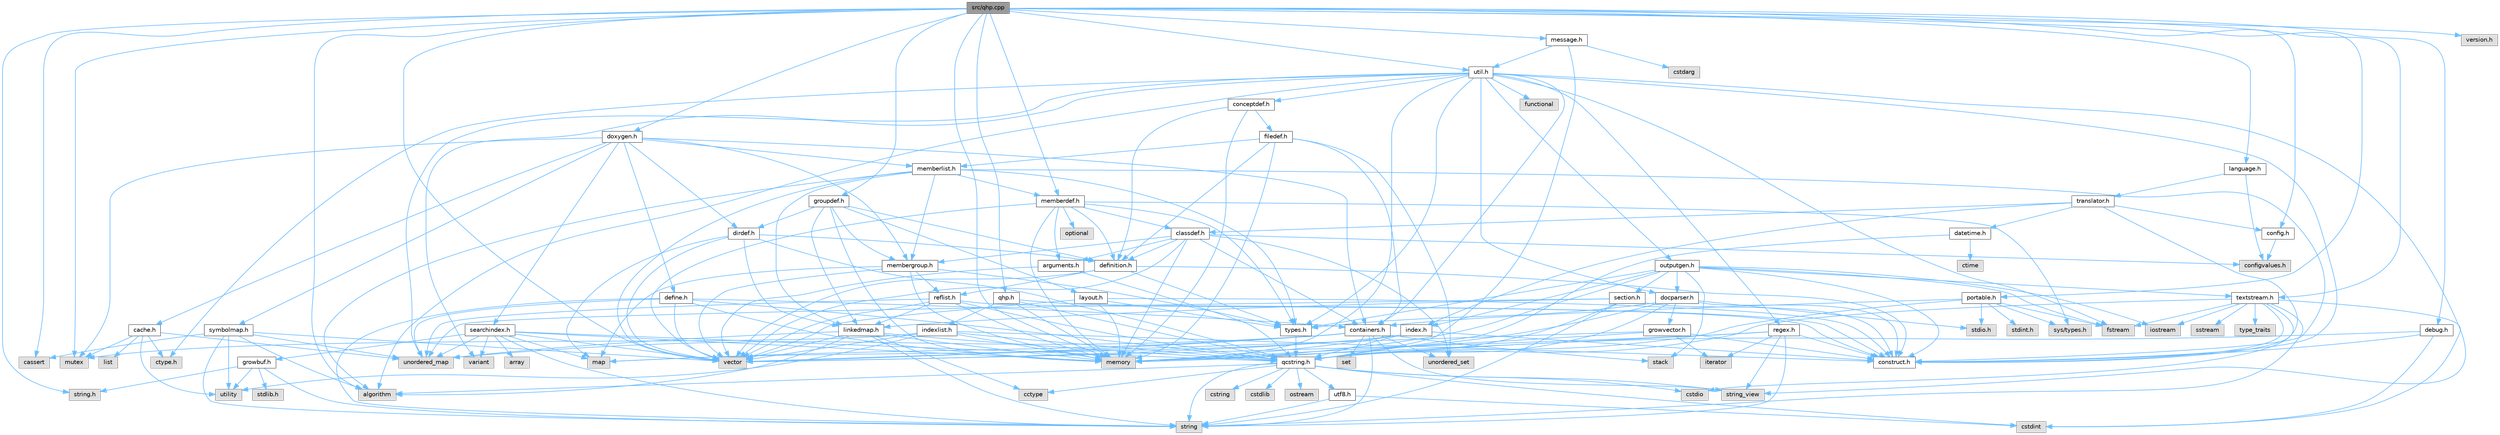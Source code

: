 digraph "src/qhp.cpp"
{
 // INTERACTIVE_SVG=YES
 // LATEX_PDF_SIZE
  bgcolor="transparent";
  edge [fontname=Helvetica,fontsize=10,labelfontname=Helvetica,labelfontsize=10];
  node [fontname=Helvetica,fontsize=10,shape=box,height=0.2,width=0.4];
  Node1 [id="Node000001",label="src/qhp.cpp",height=0.2,width=0.4,color="gray40", fillcolor="grey60", style="filled", fontcolor="black",tooltip=" "];
  Node1 -> Node2 [id="edge1_Node000001_Node000002",color="steelblue1",style="solid",tooltip=" "];
  Node2 [id="Node000002",label="algorithm",height=0.2,width=0.4,color="grey60", fillcolor="#E0E0E0", style="filled",tooltip=" "];
  Node1 -> Node3 [id="edge2_Node000001_Node000003",color="steelblue1",style="solid",tooltip=" "];
  Node3 [id="Node000003",label="memory",height=0.2,width=0.4,color="grey60", fillcolor="#E0E0E0", style="filled",tooltip=" "];
  Node1 -> Node4 [id="edge3_Node000001_Node000004",color="steelblue1",style="solid",tooltip=" "];
  Node4 [id="Node000004",label="string.h",height=0.2,width=0.4,color="grey60", fillcolor="#E0E0E0", style="filled",tooltip=" "];
  Node1 -> Node5 [id="edge4_Node000001_Node000005",color="steelblue1",style="solid",tooltip=" "];
  Node5 [id="Node000005",label="vector",height=0.2,width=0.4,color="grey60", fillcolor="#E0E0E0", style="filled",tooltip=" "];
  Node1 -> Node6 [id="edge5_Node000001_Node000006",color="steelblue1",style="solid",tooltip=" "];
  Node6 [id="Node000006",label="cassert",height=0.2,width=0.4,color="grey60", fillcolor="#E0E0E0", style="filled",tooltip=" "];
  Node1 -> Node7 [id="edge6_Node000001_Node000007",color="steelblue1",style="solid",tooltip=" "];
  Node7 [id="Node000007",label="mutex",height=0.2,width=0.4,color="grey60", fillcolor="#E0E0E0", style="filled",tooltip=" "];
  Node1 -> Node8 [id="edge7_Node000001_Node000008",color="steelblue1",style="solid",tooltip=" "];
  Node8 [id="Node000008",label="config.h",height=0.2,width=0.4,color="grey40", fillcolor="white", style="filled",URL="$db/d16/config_8h.html",tooltip=" "];
  Node8 -> Node9 [id="edge8_Node000008_Node000009",color="steelblue1",style="solid",tooltip=" "];
  Node9 [id="Node000009",label="configvalues.h",height=0.2,width=0.4,color="grey60", fillcolor="#E0E0E0", style="filled",tooltip=" "];
  Node1 -> Node10 [id="edge9_Node000001_Node000010",color="steelblue1",style="solid",tooltip=" "];
  Node10 [id="Node000010",label="debug.h",height=0.2,width=0.4,color="grey40", fillcolor="white", style="filled",URL="$db/d16/debug_8h.html",tooltip=" "];
  Node10 -> Node11 [id="edge10_Node000010_Node000011",color="steelblue1",style="solid",tooltip=" "];
  Node11 [id="Node000011",label="cstdint",height=0.2,width=0.4,color="grey60", fillcolor="#E0E0E0", style="filled",tooltip=" "];
  Node10 -> Node12 [id="edge11_Node000010_Node000012",color="steelblue1",style="solid",tooltip=" "];
  Node12 [id="Node000012",label="qcstring.h",height=0.2,width=0.4,color="grey40", fillcolor="white", style="filled",URL="$d7/d5c/qcstring_8h.html",tooltip=" "];
  Node12 -> Node13 [id="edge12_Node000012_Node000013",color="steelblue1",style="solid",tooltip=" "];
  Node13 [id="Node000013",label="string",height=0.2,width=0.4,color="grey60", fillcolor="#E0E0E0", style="filled",tooltip=" "];
  Node12 -> Node14 [id="edge13_Node000012_Node000014",color="steelblue1",style="solid",tooltip=" "];
  Node14 [id="Node000014",label="string_view",height=0.2,width=0.4,color="grey60", fillcolor="#E0E0E0", style="filled",tooltip=" "];
  Node12 -> Node2 [id="edge14_Node000012_Node000002",color="steelblue1",style="solid",tooltip=" "];
  Node12 -> Node15 [id="edge15_Node000012_Node000015",color="steelblue1",style="solid",tooltip=" "];
  Node15 [id="Node000015",label="cctype",height=0.2,width=0.4,color="grey60", fillcolor="#E0E0E0", style="filled",tooltip=" "];
  Node12 -> Node16 [id="edge16_Node000012_Node000016",color="steelblue1",style="solid",tooltip=" "];
  Node16 [id="Node000016",label="cstring",height=0.2,width=0.4,color="grey60", fillcolor="#E0E0E0", style="filled",tooltip=" "];
  Node12 -> Node17 [id="edge17_Node000012_Node000017",color="steelblue1",style="solid",tooltip=" "];
  Node17 [id="Node000017",label="cstdio",height=0.2,width=0.4,color="grey60", fillcolor="#E0E0E0", style="filled",tooltip=" "];
  Node12 -> Node18 [id="edge18_Node000012_Node000018",color="steelblue1",style="solid",tooltip=" "];
  Node18 [id="Node000018",label="cstdlib",height=0.2,width=0.4,color="grey60", fillcolor="#E0E0E0", style="filled",tooltip=" "];
  Node12 -> Node11 [id="edge19_Node000012_Node000011",color="steelblue1",style="solid",tooltip=" "];
  Node12 -> Node19 [id="edge20_Node000012_Node000019",color="steelblue1",style="solid",tooltip=" "];
  Node19 [id="Node000019",label="ostream",height=0.2,width=0.4,color="grey60", fillcolor="#E0E0E0", style="filled",tooltip=" "];
  Node12 -> Node20 [id="edge21_Node000012_Node000020",color="steelblue1",style="solid",tooltip=" "];
  Node20 [id="Node000020",label="utf8.h",height=0.2,width=0.4,color="grey40", fillcolor="white", style="filled",URL="$db/d7c/utf8_8h.html",tooltip="Various UTF8 related helper functions."];
  Node20 -> Node11 [id="edge22_Node000020_Node000011",color="steelblue1",style="solid",tooltip=" "];
  Node20 -> Node13 [id="edge23_Node000020_Node000013",color="steelblue1",style="solid",tooltip=" "];
  Node10 -> Node21 [id="edge24_Node000010_Node000021",color="steelblue1",style="solid",tooltip=" "];
  Node21 [id="Node000021",label="construct.h",height=0.2,width=0.4,color="grey40", fillcolor="white", style="filled",URL="$d7/dfc/construct_8h.html",tooltip=" "];
  Node1 -> Node22 [id="edge25_Node000001_Node000022",color="steelblue1",style="solid",tooltip=" "];
  Node22 [id="Node000022",label="doxygen.h",height=0.2,width=0.4,color="grey40", fillcolor="white", style="filled",URL="$d1/da1/doxygen_8h.html",tooltip=" "];
  Node22 -> Node7 [id="edge26_Node000022_Node000007",color="steelblue1",style="solid",tooltip=" "];
  Node22 -> Node23 [id="edge27_Node000022_Node000023",color="steelblue1",style="solid",tooltip=" "];
  Node23 [id="Node000023",label="containers.h",height=0.2,width=0.4,color="grey40", fillcolor="white", style="filled",URL="$d5/d75/containers_8h.html",tooltip=" "];
  Node23 -> Node5 [id="edge28_Node000023_Node000005",color="steelblue1",style="solid",tooltip=" "];
  Node23 -> Node13 [id="edge29_Node000023_Node000013",color="steelblue1",style="solid",tooltip=" "];
  Node23 -> Node14 [id="edge30_Node000023_Node000014",color="steelblue1",style="solid",tooltip=" "];
  Node23 -> Node24 [id="edge31_Node000023_Node000024",color="steelblue1",style="solid",tooltip=" "];
  Node24 [id="Node000024",label="set",height=0.2,width=0.4,color="grey60", fillcolor="#E0E0E0", style="filled",tooltip=" "];
  Node23 -> Node25 [id="edge32_Node000023_Node000025",color="steelblue1",style="solid",tooltip=" "];
  Node25 [id="Node000025",label="map",height=0.2,width=0.4,color="grey60", fillcolor="#E0E0E0", style="filled",tooltip=" "];
  Node23 -> Node26 [id="edge33_Node000023_Node000026",color="steelblue1",style="solid",tooltip=" "];
  Node26 [id="Node000026",label="unordered_set",height=0.2,width=0.4,color="grey60", fillcolor="#E0E0E0", style="filled",tooltip=" "];
  Node23 -> Node27 [id="edge34_Node000023_Node000027",color="steelblue1",style="solid",tooltip=" "];
  Node27 [id="Node000027",label="unordered_map",height=0.2,width=0.4,color="grey60", fillcolor="#E0E0E0", style="filled",tooltip=" "];
  Node23 -> Node28 [id="edge35_Node000023_Node000028",color="steelblue1",style="solid",tooltip=" "];
  Node28 [id="Node000028",label="stack",height=0.2,width=0.4,color="grey60", fillcolor="#E0E0E0", style="filled",tooltip=" "];
  Node22 -> Node29 [id="edge36_Node000022_Node000029",color="steelblue1",style="solid",tooltip=" "];
  Node29 [id="Node000029",label="membergroup.h",height=0.2,width=0.4,color="grey40", fillcolor="white", style="filled",URL="$d9/d11/membergroup_8h.html",tooltip=" "];
  Node29 -> Node5 [id="edge37_Node000029_Node000005",color="steelblue1",style="solid",tooltip=" "];
  Node29 -> Node25 [id="edge38_Node000029_Node000025",color="steelblue1",style="solid",tooltip=" "];
  Node29 -> Node3 [id="edge39_Node000029_Node000003",color="steelblue1",style="solid",tooltip=" "];
  Node29 -> Node30 [id="edge40_Node000029_Node000030",color="steelblue1",style="solid",tooltip=" "];
  Node30 [id="Node000030",label="types.h",height=0.2,width=0.4,color="grey40", fillcolor="white", style="filled",URL="$d9/d49/types_8h.html",tooltip="This file contains a number of basic enums and types."];
  Node30 -> Node12 [id="edge41_Node000030_Node000012",color="steelblue1",style="solid",tooltip=" "];
  Node29 -> Node31 [id="edge42_Node000029_Node000031",color="steelblue1",style="solid",tooltip=" "];
  Node31 [id="Node000031",label="reflist.h",height=0.2,width=0.4,color="grey40", fillcolor="white", style="filled",URL="$d1/d02/reflist_8h.html",tooltip=" "];
  Node31 -> Node5 [id="edge43_Node000031_Node000005",color="steelblue1",style="solid",tooltip=" "];
  Node31 -> Node27 [id="edge44_Node000031_Node000027",color="steelblue1",style="solid",tooltip=" "];
  Node31 -> Node3 [id="edge45_Node000031_Node000003",color="steelblue1",style="solid",tooltip=" "];
  Node31 -> Node12 [id="edge46_Node000031_Node000012",color="steelblue1",style="solid",tooltip=" "];
  Node31 -> Node32 [id="edge47_Node000031_Node000032",color="steelblue1",style="solid",tooltip=" "];
  Node32 [id="Node000032",label="linkedmap.h",height=0.2,width=0.4,color="grey40", fillcolor="white", style="filled",URL="$da/de1/linkedmap_8h.html",tooltip=" "];
  Node32 -> Node27 [id="edge48_Node000032_Node000027",color="steelblue1",style="solid",tooltip=" "];
  Node32 -> Node5 [id="edge49_Node000032_Node000005",color="steelblue1",style="solid",tooltip=" "];
  Node32 -> Node3 [id="edge50_Node000032_Node000003",color="steelblue1",style="solid",tooltip=" "];
  Node32 -> Node13 [id="edge51_Node000032_Node000013",color="steelblue1",style="solid",tooltip=" "];
  Node32 -> Node2 [id="edge52_Node000032_Node000002",color="steelblue1",style="solid",tooltip=" "];
  Node32 -> Node15 [id="edge53_Node000032_Node000015",color="steelblue1",style="solid",tooltip=" "];
  Node32 -> Node12 [id="edge54_Node000032_Node000012",color="steelblue1",style="solid",tooltip=" "];
  Node31 -> Node21 [id="edge55_Node000031_Node000021",color="steelblue1",style="solid",tooltip=" "];
  Node22 -> Node33 [id="edge56_Node000022_Node000033",color="steelblue1",style="solid",tooltip=" "];
  Node33 [id="Node000033",label="dirdef.h",height=0.2,width=0.4,color="grey40", fillcolor="white", style="filled",URL="$d6/d15/dirdef_8h.html",tooltip=" "];
  Node33 -> Node5 [id="edge57_Node000033_Node000005",color="steelblue1",style="solid",tooltip=" "];
  Node33 -> Node25 [id="edge58_Node000033_Node000025",color="steelblue1",style="solid",tooltip=" "];
  Node33 -> Node12 [id="edge59_Node000033_Node000012",color="steelblue1",style="solid",tooltip=" "];
  Node33 -> Node32 [id="edge60_Node000033_Node000032",color="steelblue1",style="solid",tooltip=" "];
  Node33 -> Node34 [id="edge61_Node000033_Node000034",color="steelblue1",style="solid",tooltip=" "];
  Node34 [id="Node000034",label="definition.h",height=0.2,width=0.4,color="grey40", fillcolor="white", style="filled",URL="$df/da1/definition_8h.html",tooltip=" "];
  Node34 -> Node5 [id="edge62_Node000034_Node000005",color="steelblue1",style="solid",tooltip=" "];
  Node34 -> Node30 [id="edge63_Node000034_Node000030",color="steelblue1",style="solid",tooltip=" "];
  Node34 -> Node31 [id="edge64_Node000034_Node000031",color="steelblue1",style="solid",tooltip=" "];
  Node34 -> Node21 [id="edge65_Node000034_Node000021",color="steelblue1",style="solid",tooltip=" "];
  Node22 -> Node35 [id="edge66_Node000022_Node000035",color="steelblue1",style="solid",tooltip=" "];
  Node35 [id="Node000035",label="memberlist.h",height=0.2,width=0.4,color="grey40", fillcolor="white", style="filled",URL="$dd/d78/memberlist_8h.html",tooltip=" "];
  Node35 -> Node5 [id="edge67_Node000035_Node000005",color="steelblue1",style="solid",tooltip=" "];
  Node35 -> Node2 [id="edge68_Node000035_Node000002",color="steelblue1",style="solid",tooltip=" "];
  Node35 -> Node36 [id="edge69_Node000035_Node000036",color="steelblue1",style="solid",tooltip=" "];
  Node36 [id="Node000036",label="memberdef.h",height=0.2,width=0.4,color="grey40", fillcolor="white", style="filled",URL="$d4/d46/memberdef_8h.html",tooltip=" "];
  Node36 -> Node5 [id="edge70_Node000036_Node000005",color="steelblue1",style="solid",tooltip=" "];
  Node36 -> Node3 [id="edge71_Node000036_Node000003",color="steelblue1",style="solid",tooltip=" "];
  Node36 -> Node37 [id="edge72_Node000036_Node000037",color="steelblue1",style="solid",tooltip=" "];
  Node37 [id="Node000037",label="optional",height=0.2,width=0.4,color="grey60", fillcolor="#E0E0E0", style="filled",tooltip=" "];
  Node36 -> Node38 [id="edge73_Node000036_Node000038",color="steelblue1",style="solid",tooltip=" "];
  Node38 [id="Node000038",label="sys/types.h",height=0.2,width=0.4,color="grey60", fillcolor="#E0E0E0", style="filled",tooltip=" "];
  Node36 -> Node30 [id="edge74_Node000036_Node000030",color="steelblue1",style="solid",tooltip=" "];
  Node36 -> Node34 [id="edge75_Node000036_Node000034",color="steelblue1",style="solid",tooltip=" "];
  Node36 -> Node39 [id="edge76_Node000036_Node000039",color="steelblue1",style="solid",tooltip=" "];
  Node39 [id="Node000039",label="arguments.h",height=0.2,width=0.4,color="grey40", fillcolor="white", style="filled",URL="$df/d9b/arguments_8h.html",tooltip=" "];
  Node39 -> Node5 [id="edge77_Node000039_Node000005",color="steelblue1",style="solid",tooltip=" "];
  Node39 -> Node12 [id="edge78_Node000039_Node000012",color="steelblue1",style="solid",tooltip=" "];
  Node36 -> Node40 [id="edge79_Node000036_Node000040",color="steelblue1",style="solid",tooltip=" "];
  Node40 [id="Node000040",label="classdef.h",height=0.2,width=0.4,color="grey40", fillcolor="white", style="filled",URL="$d1/da6/classdef_8h.html",tooltip=" "];
  Node40 -> Node3 [id="edge80_Node000040_Node000003",color="steelblue1",style="solid",tooltip=" "];
  Node40 -> Node5 [id="edge81_Node000040_Node000005",color="steelblue1",style="solid",tooltip=" "];
  Node40 -> Node26 [id="edge82_Node000040_Node000026",color="steelblue1",style="solid",tooltip=" "];
  Node40 -> Node23 [id="edge83_Node000040_Node000023",color="steelblue1",style="solid",tooltip=" "];
  Node40 -> Node34 [id="edge84_Node000040_Node000034",color="steelblue1",style="solid",tooltip=" "];
  Node40 -> Node39 [id="edge85_Node000040_Node000039",color="steelblue1",style="solid",tooltip=" "];
  Node40 -> Node29 [id="edge86_Node000040_Node000029",color="steelblue1",style="solid",tooltip=" "];
  Node40 -> Node9 [id="edge87_Node000040_Node000009",color="steelblue1",style="solid",tooltip=" "];
  Node35 -> Node32 [id="edge88_Node000035_Node000032",color="steelblue1",style="solid",tooltip=" "];
  Node35 -> Node30 [id="edge89_Node000035_Node000030",color="steelblue1",style="solid",tooltip=" "];
  Node35 -> Node29 [id="edge90_Node000035_Node000029",color="steelblue1",style="solid",tooltip=" "];
  Node35 -> Node21 [id="edge91_Node000035_Node000021",color="steelblue1",style="solid",tooltip=" "];
  Node22 -> Node41 [id="edge92_Node000022_Node000041",color="steelblue1",style="solid",tooltip=" "];
  Node41 [id="Node000041",label="define.h",height=0.2,width=0.4,color="grey40", fillcolor="white", style="filled",URL="$df/d67/define_8h.html",tooltip=" "];
  Node41 -> Node5 [id="edge93_Node000041_Node000005",color="steelblue1",style="solid",tooltip=" "];
  Node41 -> Node3 [id="edge94_Node000041_Node000003",color="steelblue1",style="solid",tooltip=" "];
  Node41 -> Node13 [id="edge95_Node000041_Node000013",color="steelblue1",style="solid",tooltip=" "];
  Node41 -> Node27 [id="edge96_Node000041_Node000027",color="steelblue1",style="solid",tooltip=" "];
  Node41 -> Node12 [id="edge97_Node000041_Node000012",color="steelblue1",style="solid",tooltip=" "];
  Node41 -> Node23 [id="edge98_Node000041_Node000023",color="steelblue1",style="solid",tooltip=" "];
  Node22 -> Node42 [id="edge99_Node000022_Node000042",color="steelblue1",style="solid",tooltip=" "];
  Node42 [id="Node000042",label="cache.h",height=0.2,width=0.4,color="grey40", fillcolor="white", style="filled",URL="$d3/d26/cache_8h.html",tooltip=" "];
  Node42 -> Node43 [id="edge100_Node000042_Node000043",color="steelblue1",style="solid",tooltip=" "];
  Node43 [id="Node000043",label="list",height=0.2,width=0.4,color="grey60", fillcolor="#E0E0E0", style="filled",tooltip=" "];
  Node42 -> Node27 [id="edge101_Node000042_Node000027",color="steelblue1",style="solid",tooltip=" "];
  Node42 -> Node7 [id="edge102_Node000042_Node000007",color="steelblue1",style="solid",tooltip=" "];
  Node42 -> Node44 [id="edge103_Node000042_Node000044",color="steelblue1",style="solid",tooltip=" "];
  Node44 [id="Node000044",label="utility",height=0.2,width=0.4,color="grey60", fillcolor="#E0E0E0", style="filled",tooltip=" "];
  Node42 -> Node45 [id="edge104_Node000042_Node000045",color="steelblue1",style="solid",tooltip=" "];
  Node45 [id="Node000045",label="ctype.h",height=0.2,width=0.4,color="grey60", fillcolor="#E0E0E0", style="filled",tooltip=" "];
  Node22 -> Node46 [id="edge105_Node000022_Node000046",color="steelblue1",style="solid",tooltip=" "];
  Node46 [id="Node000046",label="symbolmap.h",height=0.2,width=0.4,color="grey40", fillcolor="white", style="filled",URL="$d7/ddd/symbolmap_8h.html",tooltip=" "];
  Node46 -> Node2 [id="edge106_Node000046_Node000002",color="steelblue1",style="solid",tooltip=" "];
  Node46 -> Node27 [id="edge107_Node000046_Node000027",color="steelblue1",style="solid",tooltip=" "];
  Node46 -> Node5 [id="edge108_Node000046_Node000005",color="steelblue1",style="solid",tooltip=" "];
  Node46 -> Node13 [id="edge109_Node000046_Node000013",color="steelblue1",style="solid",tooltip=" "];
  Node46 -> Node44 [id="edge110_Node000046_Node000044",color="steelblue1",style="solid",tooltip=" "];
  Node46 -> Node6 [id="edge111_Node000046_Node000006",color="steelblue1",style="solid",tooltip=" "];
  Node22 -> Node47 [id="edge112_Node000022_Node000047",color="steelblue1",style="solid",tooltip=" "];
  Node47 [id="Node000047",label="searchindex.h",height=0.2,width=0.4,color="grey40", fillcolor="white", style="filled",URL="$de/d07/searchindex_8h.html",tooltip="Web server based search engine."];
  Node47 -> Node3 [id="edge113_Node000047_Node000003",color="steelblue1",style="solid",tooltip=" "];
  Node47 -> Node5 [id="edge114_Node000047_Node000005",color="steelblue1",style="solid",tooltip=" "];
  Node47 -> Node25 [id="edge115_Node000047_Node000025",color="steelblue1",style="solid",tooltip=" "];
  Node47 -> Node27 [id="edge116_Node000047_Node000027",color="steelblue1",style="solid",tooltip=" "];
  Node47 -> Node13 [id="edge117_Node000047_Node000013",color="steelblue1",style="solid",tooltip=" "];
  Node47 -> Node48 [id="edge118_Node000047_Node000048",color="steelblue1",style="solid",tooltip=" "];
  Node48 [id="Node000048",label="array",height=0.2,width=0.4,color="grey60", fillcolor="#E0E0E0", style="filled",tooltip=" "];
  Node47 -> Node49 [id="edge119_Node000047_Node000049",color="steelblue1",style="solid",tooltip=" "];
  Node49 [id="Node000049",label="variant",height=0.2,width=0.4,color="grey60", fillcolor="#E0E0E0", style="filled",tooltip=" "];
  Node47 -> Node12 [id="edge120_Node000047_Node000012",color="steelblue1",style="solid",tooltip=" "];
  Node47 -> Node50 [id="edge121_Node000047_Node000050",color="steelblue1",style="solid",tooltip=" "];
  Node50 [id="Node000050",label="growbuf.h",height=0.2,width=0.4,color="grey40", fillcolor="white", style="filled",URL="$dd/d72/growbuf_8h.html",tooltip=" "];
  Node50 -> Node44 [id="edge122_Node000050_Node000044",color="steelblue1",style="solid",tooltip=" "];
  Node50 -> Node51 [id="edge123_Node000050_Node000051",color="steelblue1",style="solid",tooltip=" "];
  Node51 [id="Node000051",label="stdlib.h",height=0.2,width=0.4,color="grey60", fillcolor="#E0E0E0", style="filled",tooltip=" "];
  Node50 -> Node4 [id="edge124_Node000050_Node000004",color="steelblue1",style="solid",tooltip=" "];
  Node50 -> Node13 [id="edge125_Node000050_Node000013",color="steelblue1",style="solid",tooltip=" "];
  Node1 -> Node52 [id="edge126_Node000001_Node000052",color="steelblue1",style="solid",tooltip=" "];
  Node52 [id="Node000052",label="groupdef.h",height=0.2,width=0.4,color="grey40", fillcolor="white", style="filled",URL="$d1/de6/groupdef_8h.html",tooltip=" "];
  Node52 -> Node3 [id="edge127_Node000052_Node000003",color="steelblue1",style="solid",tooltip=" "];
  Node52 -> Node34 [id="edge128_Node000052_Node000034",color="steelblue1",style="solid",tooltip=" "];
  Node52 -> Node33 [id="edge129_Node000052_Node000033",color="steelblue1",style="solid",tooltip=" "];
  Node52 -> Node53 [id="edge130_Node000052_Node000053",color="steelblue1",style="solid",tooltip=" "];
  Node53 [id="Node000053",label="layout.h",height=0.2,width=0.4,color="grey40", fillcolor="white", style="filled",URL="$db/d51/layout_8h.html",tooltip=" "];
  Node53 -> Node3 [id="edge131_Node000053_Node000003",color="steelblue1",style="solid",tooltip=" "];
  Node53 -> Node5 [id="edge132_Node000053_Node000005",color="steelblue1",style="solid",tooltip=" "];
  Node53 -> Node30 [id="edge133_Node000053_Node000030",color="steelblue1",style="solid",tooltip=" "];
  Node53 -> Node21 [id="edge134_Node000053_Node000021",color="steelblue1",style="solid",tooltip=" "];
  Node52 -> Node29 [id="edge135_Node000052_Node000029",color="steelblue1",style="solid",tooltip=" "];
  Node52 -> Node32 [id="edge136_Node000052_Node000032",color="steelblue1",style="solid",tooltip=" "];
  Node1 -> Node36 [id="edge137_Node000001_Node000036",color="steelblue1",style="solid",tooltip=" "];
  Node1 -> Node54 [id="edge138_Node000001_Node000054",color="steelblue1",style="solid",tooltip=" "];
  Node54 [id="Node000054",label="message.h",height=0.2,width=0.4,color="grey40", fillcolor="white", style="filled",URL="$d2/d0d/message_8h.html",tooltip=" "];
  Node54 -> Node55 [id="edge139_Node000054_Node000055",color="steelblue1",style="solid",tooltip=" "];
  Node55 [id="Node000055",label="cstdarg",height=0.2,width=0.4,color="grey60", fillcolor="#E0E0E0", style="filled",tooltip=" "];
  Node54 -> Node12 [id="edge140_Node000054_Node000012",color="steelblue1",style="solid",tooltip=" "];
  Node54 -> Node56 [id="edge141_Node000054_Node000056",color="steelblue1",style="solid",tooltip=" "];
  Node56 [id="Node000056",label="util.h",height=0.2,width=0.4,color="grey40", fillcolor="white", style="filled",URL="$d8/d3c/util_8h.html",tooltip="A bunch of utility functions."];
  Node56 -> Node3 [id="edge142_Node000056_Node000003",color="steelblue1",style="solid",tooltip=" "];
  Node56 -> Node27 [id="edge143_Node000056_Node000027",color="steelblue1",style="solid",tooltip=" "];
  Node56 -> Node2 [id="edge144_Node000056_Node000002",color="steelblue1",style="solid",tooltip=" "];
  Node56 -> Node57 [id="edge145_Node000056_Node000057",color="steelblue1",style="solid",tooltip=" "];
  Node57 [id="Node000057",label="functional",height=0.2,width=0.4,color="grey60", fillcolor="#E0E0E0", style="filled",tooltip=" "];
  Node56 -> Node58 [id="edge146_Node000056_Node000058",color="steelblue1",style="solid",tooltip=" "];
  Node58 [id="Node000058",label="fstream",height=0.2,width=0.4,color="grey60", fillcolor="#E0E0E0", style="filled",tooltip=" "];
  Node56 -> Node49 [id="edge147_Node000056_Node000049",color="steelblue1",style="solid",tooltip=" "];
  Node56 -> Node14 [id="edge148_Node000056_Node000014",color="steelblue1",style="solid",tooltip=" "];
  Node56 -> Node45 [id="edge149_Node000056_Node000045",color="steelblue1",style="solid",tooltip=" "];
  Node56 -> Node30 [id="edge150_Node000056_Node000030",color="steelblue1",style="solid",tooltip=" "];
  Node56 -> Node59 [id="edge151_Node000056_Node000059",color="steelblue1",style="solid",tooltip=" "];
  Node59 [id="Node000059",label="docparser.h",height=0.2,width=0.4,color="grey40", fillcolor="white", style="filled",URL="$de/d9c/docparser_8h.html",tooltip=" "];
  Node59 -> Node60 [id="edge152_Node000059_Node000060",color="steelblue1",style="solid",tooltip=" "];
  Node60 [id="Node000060",label="stdio.h",height=0.2,width=0.4,color="grey60", fillcolor="#E0E0E0", style="filled",tooltip=" "];
  Node59 -> Node3 [id="edge153_Node000059_Node000003",color="steelblue1",style="solid",tooltip=" "];
  Node59 -> Node12 [id="edge154_Node000059_Node000012",color="steelblue1",style="solid",tooltip=" "];
  Node59 -> Node61 [id="edge155_Node000059_Node000061",color="steelblue1",style="solid",tooltip=" "];
  Node61 [id="Node000061",label="growvector.h",height=0.2,width=0.4,color="grey40", fillcolor="white", style="filled",URL="$d7/d50/growvector_8h.html",tooltip=" "];
  Node61 -> Node5 [id="edge156_Node000061_Node000005",color="steelblue1",style="solid",tooltip=" "];
  Node61 -> Node3 [id="edge157_Node000061_Node000003",color="steelblue1",style="solid",tooltip=" "];
  Node61 -> Node62 [id="edge158_Node000061_Node000062",color="steelblue1",style="solid",tooltip=" "];
  Node62 [id="Node000062",label="iterator",height=0.2,width=0.4,color="grey60", fillcolor="#E0E0E0", style="filled",tooltip=" "];
  Node61 -> Node21 [id="edge159_Node000061_Node000021",color="steelblue1",style="solid",tooltip=" "];
  Node59 -> Node21 [id="edge160_Node000059_Node000021",color="steelblue1",style="solid",tooltip=" "];
  Node59 -> Node30 [id="edge161_Node000059_Node000030",color="steelblue1",style="solid",tooltip=" "];
  Node56 -> Node23 [id="edge162_Node000056_Node000023",color="steelblue1",style="solid",tooltip=" "];
  Node56 -> Node63 [id="edge163_Node000056_Node000063",color="steelblue1",style="solid",tooltip=" "];
  Node63 [id="Node000063",label="outputgen.h",height=0.2,width=0.4,color="grey40", fillcolor="white", style="filled",URL="$df/d06/outputgen_8h.html",tooltip=" "];
  Node63 -> Node3 [id="edge164_Node000063_Node000003",color="steelblue1",style="solid",tooltip=" "];
  Node63 -> Node28 [id="edge165_Node000063_Node000028",color="steelblue1",style="solid",tooltip=" "];
  Node63 -> Node64 [id="edge166_Node000063_Node000064",color="steelblue1",style="solid",tooltip=" "];
  Node64 [id="Node000064",label="iostream",height=0.2,width=0.4,color="grey60", fillcolor="#E0E0E0", style="filled",tooltip=" "];
  Node63 -> Node58 [id="edge167_Node000063_Node000058",color="steelblue1",style="solid",tooltip=" "];
  Node63 -> Node30 [id="edge168_Node000063_Node000030",color="steelblue1",style="solid",tooltip=" "];
  Node63 -> Node65 [id="edge169_Node000063_Node000065",color="steelblue1",style="solid",tooltip=" "];
  Node65 [id="Node000065",label="index.h",height=0.2,width=0.4,color="grey40", fillcolor="white", style="filled",URL="$d1/db5/index_8h.html",tooltip=" "];
  Node65 -> Node3 [id="edge170_Node000065_Node000003",color="steelblue1",style="solid",tooltip=" "];
  Node65 -> Node5 [id="edge171_Node000065_Node000005",color="steelblue1",style="solid",tooltip=" "];
  Node65 -> Node25 [id="edge172_Node000065_Node000025",color="steelblue1",style="solid",tooltip=" "];
  Node65 -> Node12 [id="edge173_Node000065_Node000012",color="steelblue1",style="solid",tooltip=" "];
  Node65 -> Node21 [id="edge174_Node000065_Node000021",color="steelblue1",style="solid",tooltip=" "];
  Node63 -> Node66 [id="edge175_Node000063_Node000066",color="steelblue1",style="solid",tooltip=" "];
  Node66 [id="Node000066",label="section.h",height=0.2,width=0.4,color="grey40", fillcolor="white", style="filled",URL="$d1/d2a/section_8h.html",tooltip=" "];
  Node66 -> Node13 [id="edge176_Node000066_Node000013",color="steelblue1",style="solid",tooltip=" "];
  Node66 -> Node27 [id="edge177_Node000066_Node000027",color="steelblue1",style="solid",tooltip=" "];
  Node66 -> Node12 [id="edge178_Node000066_Node000012",color="steelblue1",style="solid",tooltip=" "];
  Node66 -> Node32 [id="edge179_Node000066_Node000032",color="steelblue1",style="solid",tooltip=" "];
  Node66 -> Node21 [id="edge180_Node000066_Node000021",color="steelblue1",style="solid",tooltip=" "];
  Node63 -> Node67 [id="edge181_Node000063_Node000067",color="steelblue1",style="solid",tooltip=" "];
  Node67 [id="Node000067",label="textstream.h",height=0.2,width=0.4,color="grey40", fillcolor="white", style="filled",URL="$d4/d7d/textstream_8h.html",tooltip=" "];
  Node67 -> Node13 [id="edge182_Node000067_Node000013",color="steelblue1",style="solid",tooltip=" "];
  Node67 -> Node64 [id="edge183_Node000067_Node000064",color="steelblue1",style="solid",tooltip=" "];
  Node67 -> Node68 [id="edge184_Node000067_Node000068",color="steelblue1",style="solid",tooltip=" "];
  Node68 [id="Node000068",label="sstream",height=0.2,width=0.4,color="grey60", fillcolor="#E0E0E0", style="filled",tooltip=" "];
  Node67 -> Node11 [id="edge185_Node000067_Node000011",color="steelblue1",style="solid",tooltip=" "];
  Node67 -> Node17 [id="edge186_Node000067_Node000017",color="steelblue1",style="solid",tooltip=" "];
  Node67 -> Node58 [id="edge187_Node000067_Node000058",color="steelblue1",style="solid",tooltip=" "];
  Node67 -> Node69 [id="edge188_Node000067_Node000069",color="steelblue1",style="solid",tooltip=" "];
  Node69 [id="Node000069",label="type_traits",height=0.2,width=0.4,color="grey60", fillcolor="#E0E0E0", style="filled",tooltip=" "];
  Node67 -> Node12 [id="edge189_Node000067_Node000012",color="steelblue1",style="solid",tooltip=" "];
  Node67 -> Node21 [id="edge190_Node000067_Node000021",color="steelblue1",style="solid",tooltip=" "];
  Node63 -> Node59 [id="edge191_Node000063_Node000059",color="steelblue1",style="solid",tooltip=" "];
  Node63 -> Node21 [id="edge192_Node000063_Node000021",color="steelblue1",style="solid",tooltip=" "];
  Node56 -> Node70 [id="edge193_Node000056_Node000070",color="steelblue1",style="solid",tooltip=" "];
  Node70 [id="Node000070",label="regex.h",height=0.2,width=0.4,color="grey40", fillcolor="white", style="filled",URL="$d1/d21/regex_8h.html",tooltip=" "];
  Node70 -> Node3 [id="edge194_Node000070_Node000003",color="steelblue1",style="solid",tooltip=" "];
  Node70 -> Node13 [id="edge195_Node000070_Node000013",color="steelblue1",style="solid",tooltip=" "];
  Node70 -> Node14 [id="edge196_Node000070_Node000014",color="steelblue1",style="solid",tooltip=" "];
  Node70 -> Node5 [id="edge197_Node000070_Node000005",color="steelblue1",style="solid",tooltip=" "];
  Node70 -> Node62 [id="edge198_Node000070_Node000062",color="steelblue1",style="solid",tooltip=" "];
  Node70 -> Node21 [id="edge199_Node000070_Node000021",color="steelblue1",style="solid",tooltip=" "];
  Node56 -> Node71 [id="edge200_Node000056_Node000071",color="steelblue1",style="solid",tooltip=" "];
  Node71 [id="Node000071",label="conceptdef.h",height=0.2,width=0.4,color="grey40", fillcolor="white", style="filled",URL="$da/df1/conceptdef_8h.html",tooltip=" "];
  Node71 -> Node3 [id="edge201_Node000071_Node000003",color="steelblue1",style="solid",tooltip=" "];
  Node71 -> Node34 [id="edge202_Node000071_Node000034",color="steelblue1",style="solid",tooltip=" "];
  Node71 -> Node72 [id="edge203_Node000071_Node000072",color="steelblue1",style="solid",tooltip=" "];
  Node72 [id="Node000072",label="filedef.h",height=0.2,width=0.4,color="grey40", fillcolor="white", style="filled",URL="$d4/d3a/filedef_8h.html",tooltip=" "];
  Node72 -> Node3 [id="edge204_Node000072_Node000003",color="steelblue1",style="solid",tooltip=" "];
  Node72 -> Node26 [id="edge205_Node000072_Node000026",color="steelblue1",style="solid",tooltip=" "];
  Node72 -> Node34 [id="edge206_Node000072_Node000034",color="steelblue1",style="solid",tooltip=" "];
  Node72 -> Node35 [id="edge207_Node000072_Node000035",color="steelblue1",style="solid",tooltip=" "];
  Node72 -> Node23 [id="edge208_Node000072_Node000023",color="steelblue1",style="solid",tooltip=" "];
  Node56 -> Node21 [id="edge209_Node000056_Node000021",color="steelblue1",style="solid",tooltip=" "];
  Node1 -> Node73 [id="edge210_Node000001_Node000073",color="steelblue1",style="solid",tooltip=" "];
  Node73 [id="Node000073",label="qhp.h",height=0.2,width=0.4,color="grey40", fillcolor="white", style="filled",URL="$dc/d20/qhp_8h.html",tooltip=" "];
  Node73 -> Node3 [id="edge211_Node000073_Node000003",color="steelblue1",style="solid",tooltip=" "];
  Node73 -> Node12 [id="edge212_Node000073_Node000012",color="steelblue1",style="solid",tooltip=" "];
  Node73 -> Node21 [id="edge213_Node000073_Node000021",color="steelblue1",style="solid",tooltip=" "];
  Node73 -> Node74 [id="edge214_Node000073_Node000074",color="steelblue1",style="solid",tooltip=" "];
  Node74 [id="Node000074",label="indexlist.h",height=0.2,width=0.4,color="grey40", fillcolor="white", style="filled",URL="$d5/d61/indexlist_8h.html",tooltip=" "];
  Node74 -> Node44 [id="edge215_Node000074_Node000044",color="steelblue1",style="solid",tooltip=" "];
  Node74 -> Node5 [id="edge216_Node000074_Node000005",color="steelblue1",style="solid",tooltip=" "];
  Node74 -> Node3 [id="edge217_Node000074_Node000003",color="steelblue1",style="solid",tooltip=" "];
  Node74 -> Node7 [id="edge218_Node000074_Node000007",color="steelblue1",style="solid",tooltip=" "];
  Node74 -> Node12 [id="edge219_Node000074_Node000012",color="steelblue1",style="solid",tooltip=" "];
  Node74 -> Node21 [id="edge220_Node000074_Node000021",color="steelblue1",style="solid",tooltip=" "];
  Node1 -> Node67 [id="edge221_Node000001_Node000067",color="steelblue1",style="solid",tooltip=" "];
  Node1 -> Node56 [id="edge222_Node000001_Node000056",color="steelblue1",style="solid",tooltip=" "];
  Node1 -> Node75 [id="edge223_Node000001_Node000075",color="steelblue1",style="solid",tooltip=" "];
  Node75 [id="Node000075",label="portable.h",height=0.2,width=0.4,color="grey40", fillcolor="white", style="filled",URL="$d2/de2/portable_8h.html",tooltip="Portable versions of functions that are platform dependent."];
  Node75 -> Node60 [id="edge224_Node000075_Node000060",color="steelblue1",style="solid",tooltip=" "];
  Node75 -> Node38 [id="edge225_Node000075_Node000038",color="steelblue1",style="solid",tooltip=" "];
  Node75 -> Node76 [id="edge226_Node000075_Node000076",color="steelblue1",style="solid",tooltip=" "];
  Node76 [id="Node000076",label="stdint.h",height=0.2,width=0.4,color="grey60", fillcolor="#E0E0E0", style="filled",tooltip=" "];
  Node75 -> Node58 [id="edge227_Node000075_Node000058",color="steelblue1",style="solid",tooltip=" "];
  Node75 -> Node23 [id="edge228_Node000075_Node000023",color="steelblue1",style="solid",tooltip=" "];
  Node75 -> Node12 [id="edge229_Node000075_Node000012",color="steelblue1",style="solid",tooltip=" "];
  Node1 -> Node77 [id="edge230_Node000001_Node000077",color="steelblue1",style="solid",tooltip=" "];
  Node77 [id="Node000077",label="language.h",height=0.2,width=0.4,color="grey40", fillcolor="white", style="filled",URL="$d8/dce/language_8h.html",tooltip=" "];
  Node77 -> Node78 [id="edge231_Node000077_Node000078",color="steelblue1",style="solid",tooltip=" "];
  Node78 [id="Node000078",label="translator.h",height=0.2,width=0.4,color="grey40", fillcolor="white", style="filled",URL="$d9/df1/translator_8h.html",tooltip=" "];
  Node78 -> Node40 [id="edge232_Node000078_Node000040",color="steelblue1",style="solid",tooltip=" "];
  Node78 -> Node8 [id="edge233_Node000078_Node000008",color="steelblue1",style="solid",tooltip=" "];
  Node78 -> Node79 [id="edge234_Node000078_Node000079",color="steelblue1",style="solid",tooltip=" "];
  Node79 [id="Node000079",label="datetime.h",height=0.2,width=0.4,color="grey40", fillcolor="white", style="filled",URL="$de/d1b/datetime_8h.html",tooltip=" "];
  Node79 -> Node80 [id="edge235_Node000079_Node000080",color="steelblue1",style="solid",tooltip=" "];
  Node80 [id="Node000080",label="ctime",height=0.2,width=0.4,color="grey60", fillcolor="#E0E0E0", style="filled",tooltip=" "];
  Node79 -> Node12 [id="edge236_Node000079_Node000012",color="steelblue1",style="solid",tooltip=" "];
  Node78 -> Node65 [id="edge237_Node000078_Node000065",color="steelblue1",style="solid",tooltip=" "];
  Node78 -> Node21 [id="edge238_Node000078_Node000021",color="steelblue1",style="solid",tooltip=" "];
  Node77 -> Node9 [id="edge239_Node000077_Node000009",color="steelblue1",style="solid",tooltip=" "];
  Node1 -> Node81 [id="edge240_Node000001_Node000081",color="steelblue1",style="solid",tooltip=" "];
  Node81 [id="Node000081",label="version.h",height=0.2,width=0.4,color="grey60", fillcolor="#E0E0E0", style="filled",tooltip=" "];
}
